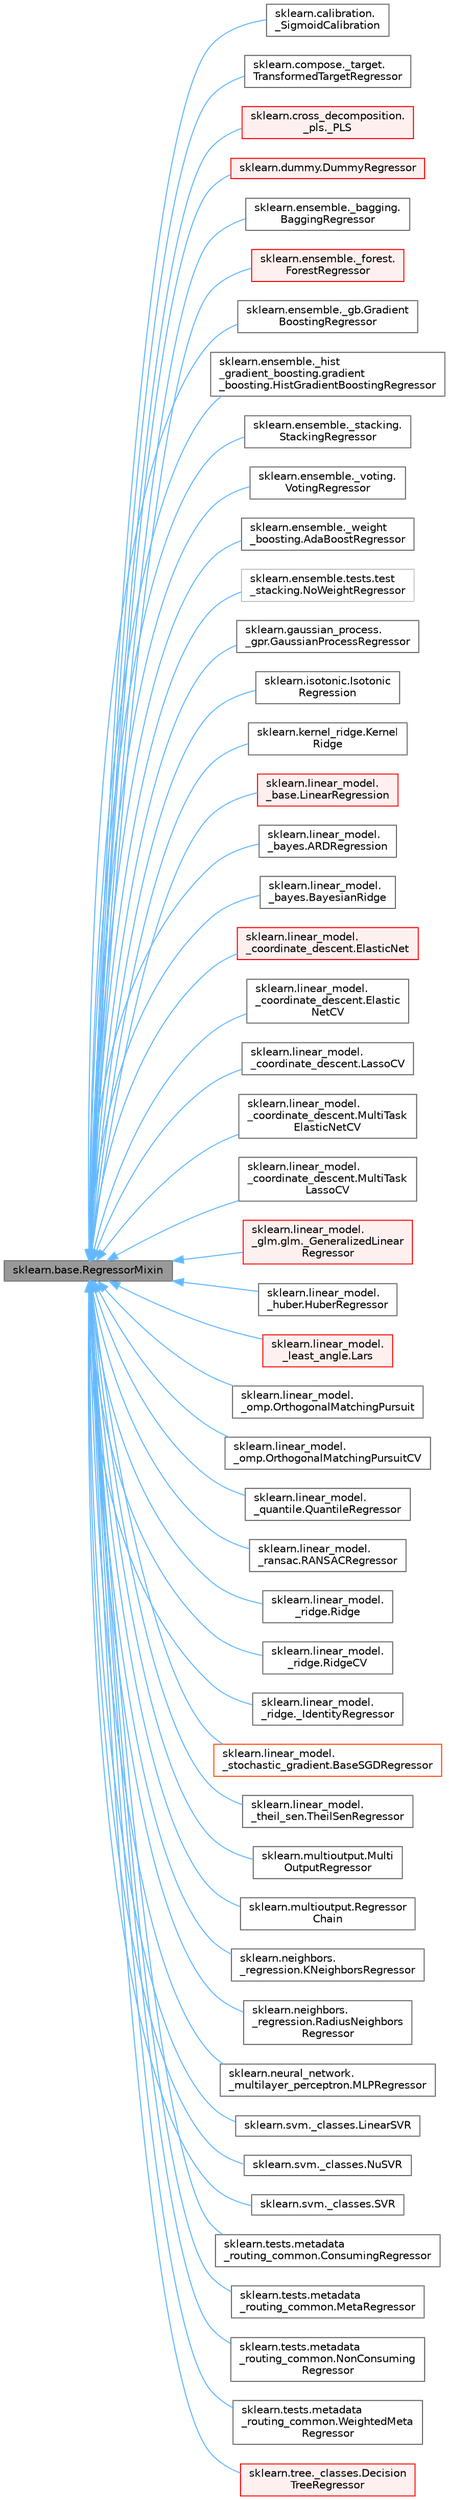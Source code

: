 digraph "sklearn.base.RegressorMixin"
{
 // LATEX_PDF_SIZE
  bgcolor="transparent";
  edge [fontname=Helvetica,fontsize=10,labelfontname=Helvetica,labelfontsize=10];
  node [fontname=Helvetica,fontsize=10,shape=box,height=0.2,width=0.4];
  rankdir="LR";
  Node1 [id="Node000001",label="sklearn.base.RegressorMixin",height=0.2,width=0.4,color="gray40", fillcolor="grey60", style="filled", fontcolor="black",tooltip=" "];
  Node1 -> Node2 [id="edge1_Node000001_Node000002",dir="back",color="steelblue1",style="solid",tooltip=" "];
  Node2 [id="Node000002",label="sklearn.calibration.\l_SigmoidCalibration",height=0.2,width=0.4,color="gray40", fillcolor="white", style="filled",URL="$d4/d0d/classsklearn_1_1calibration_1_1__SigmoidCalibration.html",tooltip=" "];
  Node1 -> Node3 [id="edge2_Node000001_Node000003",dir="back",color="steelblue1",style="solid",tooltip=" "];
  Node3 [id="Node000003",label="sklearn.compose._target.\lTransformedTargetRegressor",height=0.2,width=0.4,color="gray40", fillcolor="white", style="filled",URL="$df/d6f/classsklearn_1_1compose_1_1__target_1_1TransformedTargetRegressor.html",tooltip=" "];
  Node1 -> Node4 [id="edge3_Node000001_Node000004",dir="back",color="steelblue1",style="solid",tooltip=" "];
  Node4 [id="Node000004",label="sklearn.cross_decomposition.\l_pls._PLS",height=0.2,width=0.4,color="red", fillcolor="#FFF0F0", style="filled",URL="$d2/dbd/classsklearn_1_1cross__decomposition_1_1__pls_1_1__PLS.html",tooltip=" "];
  Node1 -> Node8 [id="edge4_Node000001_Node000008",dir="back",color="steelblue1",style="solid",tooltip=" "];
  Node8 [id="Node000008",label="sklearn.dummy.DummyRegressor",height=0.2,width=0.4,color="red", fillcolor="#FFF0F0", style="filled",URL="$d1/dcb/classsklearn_1_1dummy_1_1DummyRegressor.html",tooltip=" "];
  Node1 -> Node13 [id="edge5_Node000001_Node000013",dir="back",color="steelblue1",style="solid",tooltip=" "];
  Node13 [id="Node000013",label="sklearn.ensemble._bagging.\lBaggingRegressor",height=0.2,width=0.4,color="gray40", fillcolor="white", style="filled",URL="$dd/dfe/classsklearn_1_1ensemble_1_1__bagging_1_1BaggingRegressor.html",tooltip=" "];
  Node1 -> Node14 [id="edge6_Node000001_Node000014",dir="back",color="steelblue1",style="solid",tooltip=" "];
  Node14 [id="Node000014",label="sklearn.ensemble._forest.\lForestRegressor",height=0.2,width=0.4,color="red", fillcolor="#FFF0F0", style="filled",URL="$d3/d11/classsklearn_1_1ensemble_1_1__forest_1_1ForestRegressor.html",tooltip=" "];
  Node1 -> Node17 [id="edge7_Node000001_Node000017",dir="back",color="steelblue1",style="solid",tooltip=" "];
  Node17 [id="Node000017",label="sklearn.ensemble._gb.Gradient\lBoostingRegressor",height=0.2,width=0.4,color="gray40", fillcolor="white", style="filled",URL="$d7/d00/classsklearn_1_1ensemble_1_1__gb_1_1GradientBoostingRegressor.html",tooltip=" "];
  Node1 -> Node18 [id="edge8_Node000001_Node000018",dir="back",color="steelblue1",style="solid",tooltip=" "];
  Node18 [id="Node000018",label="sklearn.ensemble._hist\l_gradient_boosting.gradient\l_boosting.HistGradientBoostingRegressor",height=0.2,width=0.4,color="gray40", fillcolor="white", style="filled",URL="$d0/db8/classsklearn_1_1ensemble_1_1__hist__gradient__boosting_1_1gradient__boosting_1_1HistGradientBoostingRegressor.html",tooltip=" "];
  Node1 -> Node19 [id="edge9_Node000001_Node000019",dir="back",color="steelblue1",style="solid",tooltip=" "];
  Node19 [id="Node000019",label="sklearn.ensemble._stacking.\lStackingRegressor",height=0.2,width=0.4,color="gray40", fillcolor="white", style="filled",URL="$d7/dd2/classsklearn_1_1ensemble_1_1__stacking_1_1StackingRegressor.html",tooltip=" "];
  Node1 -> Node20 [id="edge10_Node000001_Node000020",dir="back",color="steelblue1",style="solid",tooltip=" "];
  Node20 [id="Node000020",label="sklearn.ensemble._voting.\lVotingRegressor",height=0.2,width=0.4,color="gray40", fillcolor="white", style="filled",URL="$db/d61/classsklearn_1_1ensemble_1_1__voting_1_1VotingRegressor.html",tooltip=" "];
  Node1 -> Node21 [id="edge11_Node000001_Node000021",dir="back",color="steelblue1",style="solid",tooltip=" "];
  Node21 [id="Node000021",label="sklearn.ensemble._weight\l_boosting.AdaBoostRegressor",height=0.2,width=0.4,color="gray40", fillcolor="white", style="filled",URL="$d3/d43/classsklearn_1_1ensemble_1_1__weight__boosting_1_1AdaBoostRegressor.html",tooltip=" "];
  Node1 -> Node22 [id="edge12_Node000001_Node000022",dir="back",color="steelblue1",style="solid",tooltip=" "];
  Node22 [id="Node000022",label="sklearn.ensemble.tests.test\l_stacking.NoWeightRegressor",height=0.2,width=0.4,color="grey75", fillcolor="white", style="filled",URL="$dd/d83/classsklearn_1_1ensemble_1_1tests_1_1test__stacking_1_1NoWeightRegressor.html",tooltip=" "];
  Node1 -> Node23 [id="edge13_Node000001_Node000023",dir="back",color="steelblue1",style="solid",tooltip=" "];
  Node23 [id="Node000023",label="sklearn.gaussian_process.\l_gpr.GaussianProcessRegressor",height=0.2,width=0.4,color="gray40", fillcolor="white", style="filled",URL="$df/d2a/classsklearn_1_1gaussian__process_1_1__gpr_1_1GaussianProcessRegressor.html",tooltip=" "];
  Node1 -> Node24 [id="edge14_Node000001_Node000024",dir="back",color="steelblue1",style="solid",tooltip=" "];
  Node24 [id="Node000024",label="sklearn.isotonic.Isotonic\lRegression",height=0.2,width=0.4,color="gray40", fillcolor="white", style="filled",URL="$d6/d87/classsklearn_1_1isotonic_1_1IsotonicRegression.html",tooltip=" "];
  Node1 -> Node25 [id="edge15_Node000001_Node000025",dir="back",color="steelblue1",style="solid",tooltip=" "];
  Node25 [id="Node000025",label="sklearn.kernel_ridge.Kernel\lRidge",height=0.2,width=0.4,color="gray40", fillcolor="white", style="filled",URL="$de/d53/classsklearn_1_1kernel__ridge_1_1KernelRidge.html",tooltip=" "];
  Node1 -> Node26 [id="edge16_Node000001_Node000026",dir="back",color="steelblue1",style="solid",tooltip=" "];
  Node26 [id="Node000026",label="sklearn.linear_model.\l_base.LinearRegression",height=0.2,width=0.4,color="red", fillcolor="#FFF0F0", style="filled",URL="$d3/d28/classsklearn_1_1linear__model_1_1__base_1_1LinearRegression.html",tooltip=" "];
  Node1 -> Node29 [id="edge17_Node000001_Node000029",dir="back",color="steelblue1",style="solid",tooltip=" "];
  Node29 [id="Node000029",label="sklearn.linear_model.\l_bayes.ARDRegression",height=0.2,width=0.4,color="gray40", fillcolor="white", style="filled",URL="$d3/d2c/classsklearn_1_1linear__model_1_1__bayes_1_1ARDRegression.html",tooltip=" "];
  Node1 -> Node30 [id="edge18_Node000001_Node000030",dir="back",color="steelblue1",style="solid",tooltip=" "];
  Node30 [id="Node000030",label="sklearn.linear_model.\l_bayes.BayesianRidge",height=0.2,width=0.4,color="gray40", fillcolor="white", style="filled",URL="$dc/d99/classsklearn_1_1linear__model_1_1__bayes_1_1BayesianRidge.html",tooltip="BayesianRidge regression."];
  Node1 -> Node31 [id="edge19_Node000001_Node000031",dir="back",color="steelblue1",style="solid",tooltip=" "];
  Node31 [id="Node000031",label="sklearn.linear_model.\l_coordinate_descent.ElasticNet",height=0.2,width=0.4,color="red", fillcolor="#FFF0F0", style="filled",URL="$d6/d67/classsklearn_1_1linear__model_1_1__coordinate__descent_1_1ElasticNet.html",tooltip="ElasticNet model."];
  Node1 -> Node35 [id="edge20_Node000001_Node000035",dir="back",color="steelblue1",style="solid",tooltip=" "];
  Node35 [id="Node000035",label="sklearn.linear_model.\l_coordinate_descent.Elastic\lNetCV",height=0.2,width=0.4,color="gray40", fillcolor="white", style="filled",URL="$dc/db5/classsklearn_1_1linear__model_1_1__coordinate__descent_1_1ElasticNetCV.html",tooltip=" "];
  Node1 -> Node36 [id="edge21_Node000001_Node000036",dir="back",color="steelblue1",style="solid",tooltip=" "];
  Node36 [id="Node000036",label="sklearn.linear_model.\l_coordinate_descent.LassoCV",height=0.2,width=0.4,color="gray40", fillcolor="white", style="filled",URL="$df/da5/classsklearn_1_1linear__model_1_1__coordinate__descent_1_1LassoCV.html",tooltip=" "];
  Node1 -> Node37 [id="edge22_Node000001_Node000037",dir="back",color="steelblue1",style="solid",tooltip=" "];
  Node37 [id="Node000037",label="sklearn.linear_model.\l_coordinate_descent.MultiTask\lElasticNetCV",height=0.2,width=0.4,color="gray40", fillcolor="white", style="filled",URL="$d0/dcb/classsklearn_1_1linear__model_1_1__coordinate__descent_1_1MultiTaskElasticNetCV.html",tooltip=" "];
  Node1 -> Node38 [id="edge23_Node000001_Node000038",dir="back",color="steelblue1",style="solid",tooltip=" "];
  Node38 [id="Node000038",label="sklearn.linear_model.\l_coordinate_descent.MultiTask\lLassoCV",height=0.2,width=0.4,color="gray40", fillcolor="white", style="filled",URL="$d4/d53/classsklearn_1_1linear__model_1_1__coordinate__descent_1_1MultiTaskLassoCV.html",tooltip=" "];
  Node1 -> Node39 [id="edge24_Node000001_Node000039",dir="back",color="steelblue1",style="solid",tooltip=" "];
  Node39 [id="Node000039",label="sklearn.linear_model.\l_glm.glm._GeneralizedLinear\lRegressor",height=0.2,width=0.4,color="red", fillcolor="#FFF0F0", style="filled",URL="$dc/d47/classsklearn_1_1linear__model_1_1__glm_1_1glm_1_1__GeneralizedLinearRegressor.html",tooltip=" "];
  Node1 -> Node44 [id="edge25_Node000001_Node000044",dir="back",color="steelblue1",style="solid",tooltip=" "];
  Node44 [id="Node000044",label="sklearn.linear_model.\l_huber.HuberRegressor",height=0.2,width=0.4,color="gray40", fillcolor="white", style="filled",URL="$d8/d72/classsklearn_1_1linear__model_1_1__huber_1_1HuberRegressor.html",tooltip=" "];
  Node1 -> Node45 [id="edge26_Node000001_Node000045",dir="back",color="steelblue1",style="solid",tooltip=" "];
  Node45 [id="Node000045",label="sklearn.linear_model.\l_least_angle.Lars",height=0.2,width=0.4,color="red", fillcolor="#FFF0F0", style="filled",URL="$d5/d12/classsklearn_1_1linear__model_1_1__least__angle_1_1Lars.html",tooltip="Estimator classes."];
  Node1 -> Node50 [id="edge27_Node000001_Node000050",dir="back",color="steelblue1",style="solid",tooltip=" "];
  Node50 [id="Node000050",label="sklearn.linear_model.\l_omp.OrthogonalMatchingPursuit",height=0.2,width=0.4,color="gray40", fillcolor="white", style="filled",URL="$d5/d9d/classsklearn_1_1linear__model_1_1__omp_1_1OrthogonalMatchingPursuit.html",tooltip=" "];
  Node1 -> Node51 [id="edge28_Node000001_Node000051",dir="back",color="steelblue1",style="solid",tooltip=" "];
  Node51 [id="Node000051",label="sklearn.linear_model.\l_omp.OrthogonalMatchingPursuitCV",height=0.2,width=0.4,color="gray40", fillcolor="white", style="filled",URL="$db/dd5/classsklearn_1_1linear__model_1_1__omp_1_1OrthogonalMatchingPursuitCV.html",tooltip=" "];
  Node1 -> Node52 [id="edge29_Node000001_Node000052",dir="back",color="steelblue1",style="solid",tooltip=" "];
  Node52 [id="Node000052",label="sklearn.linear_model.\l_quantile.QuantileRegressor",height=0.2,width=0.4,color="gray40", fillcolor="white", style="filled",URL="$dc/dbe/classsklearn_1_1linear__model_1_1__quantile_1_1QuantileRegressor.html",tooltip=" "];
  Node1 -> Node53 [id="edge30_Node000001_Node000053",dir="back",color="steelblue1",style="solid",tooltip=" "];
  Node53 [id="Node000053",label="sklearn.linear_model.\l_ransac.RANSACRegressor",height=0.2,width=0.4,color="gray40", fillcolor="white", style="filled",URL="$de/d7f/classsklearn_1_1linear__model_1_1__ransac_1_1RANSACRegressor.html",tooltip=" "];
  Node1 -> Node54 [id="edge31_Node000001_Node000054",dir="back",color="steelblue1",style="solid",tooltip=" "];
  Node54 [id="Node000054",label="sklearn.linear_model.\l_ridge.Ridge",height=0.2,width=0.4,color="gray40", fillcolor="white", style="filled",URL="$d2/d6b/classsklearn_1_1linear__model_1_1__ridge_1_1Ridge.html",tooltip=" "];
  Node1 -> Node55 [id="edge32_Node000001_Node000055",dir="back",color="steelblue1",style="solid",tooltip=" "];
  Node55 [id="Node000055",label="sklearn.linear_model.\l_ridge.RidgeCV",height=0.2,width=0.4,color="gray40", fillcolor="white", style="filled",URL="$d7/d41/classsklearn_1_1linear__model_1_1__ridge_1_1RidgeCV.html",tooltip=" "];
  Node1 -> Node56 [id="edge33_Node000001_Node000056",dir="back",color="steelblue1",style="solid",tooltip=" "];
  Node56 [id="Node000056",label="sklearn.linear_model.\l_ridge._IdentityRegressor",height=0.2,width=0.4,color="gray40", fillcolor="white", style="filled",URL="$d0/d38/classsklearn_1_1linear__model_1_1__ridge_1_1__IdentityRegressor.html",tooltip=" "];
  Node1 -> Node57 [id="edge34_Node000001_Node000057",dir="back",color="steelblue1",style="solid",tooltip=" "];
  Node57 [id="Node000057",label="sklearn.linear_model.\l_stochastic_gradient.BaseSGDRegressor",height=0.2,width=0.4,color="orangered", fillcolor="white", style="filled",URL="$d1/d08/classsklearn_1_1linear__model_1_1__stochastic__gradient_1_1BaseSGDRegressor.html",tooltip=" "];
  Node1 -> Node61 [id="edge35_Node000001_Node000061",dir="back",color="steelblue1",style="solid",tooltip=" "];
  Node61 [id="Node000061",label="sklearn.linear_model.\l_theil_sen.TheilSenRegressor",height=0.2,width=0.4,color="gray40", fillcolor="white", style="filled",URL="$d6/d15/classsklearn_1_1linear__model_1_1__theil__sen_1_1TheilSenRegressor.html",tooltip=" "];
  Node1 -> Node62 [id="edge36_Node000001_Node000062",dir="back",color="steelblue1",style="solid",tooltip=" "];
  Node62 [id="Node000062",label="sklearn.multioutput.Multi\lOutputRegressor",height=0.2,width=0.4,color="gray40", fillcolor="white", style="filled",URL="$d2/d83/classsklearn_1_1multioutput_1_1MultiOutputRegressor.html",tooltip=" "];
  Node1 -> Node63 [id="edge37_Node000001_Node000063",dir="back",color="steelblue1",style="solid",tooltip=" "];
  Node63 [id="Node000063",label="sklearn.multioutput.Regressor\lChain",height=0.2,width=0.4,color="gray40", fillcolor="white", style="filled",URL="$d3/d81/classsklearn_1_1multioutput_1_1RegressorChain.html",tooltip=" "];
  Node1 -> Node64 [id="edge38_Node000001_Node000064",dir="back",color="steelblue1",style="solid",tooltip=" "];
  Node64 [id="Node000064",label="sklearn.neighbors.\l_regression.KNeighborsRegressor",height=0.2,width=0.4,color="gray40", fillcolor="white", style="filled",URL="$d4/d06/classsklearn_1_1neighbors_1_1__regression_1_1KNeighborsRegressor.html",tooltip=" "];
  Node1 -> Node65 [id="edge39_Node000001_Node000065",dir="back",color="steelblue1",style="solid",tooltip=" "];
  Node65 [id="Node000065",label="sklearn.neighbors.\l_regression.RadiusNeighbors\lRegressor",height=0.2,width=0.4,color="gray40", fillcolor="white", style="filled",URL="$d3/dcc/classsklearn_1_1neighbors_1_1__regression_1_1RadiusNeighborsRegressor.html",tooltip=" "];
  Node1 -> Node66 [id="edge40_Node000001_Node000066",dir="back",color="steelblue1",style="solid",tooltip=" "];
  Node66 [id="Node000066",label="sklearn.neural_network.\l_multilayer_perceptron.MLPRegressor",height=0.2,width=0.4,color="gray40", fillcolor="white", style="filled",URL="$d6/dc9/classsklearn_1_1neural__network_1_1__multilayer__perceptron_1_1MLPRegressor.html",tooltip=" "];
  Node1 -> Node67 [id="edge41_Node000001_Node000067",dir="back",color="steelblue1",style="solid",tooltip=" "];
  Node67 [id="Node000067",label="sklearn.svm._classes.LinearSVR",height=0.2,width=0.4,color="gray40", fillcolor="white", style="filled",URL="$d7/dc8/classsklearn_1_1svm_1_1__classes_1_1LinearSVR.html",tooltip=" "];
  Node1 -> Node68 [id="edge42_Node000001_Node000068",dir="back",color="steelblue1",style="solid",tooltip=" "];
  Node68 [id="Node000068",label="sklearn.svm._classes.NuSVR",height=0.2,width=0.4,color="gray40", fillcolor="white", style="filled",URL="$df/d4c/classsklearn_1_1svm_1_1__classes_1_1NuSVR.html",tooltip=" "];
  Node1 -> Node69 [id="edge43_Node000001_Node000069",dir="back",color="steelblue1",style="solid",tooltip=" "];
  Node69 [id="Node000069",label="sklearn.svm._classes.SVR",height=0.2,width=0.4,color="gray40", fillcolor="white", style="filled",URL="$d6/d20/classsklearn_1_1svm_1_1__classes_1_1SVR.html",tooltip=" "];
  Node1 -> Node70 [id="edge44_Node000001_Node000070",dir="back",color="steelblue1",style="solid",tooltip=" "];
  Node70 [id="Node000070",label="sklearn.tests.metadata\l_routing_common.ConsumingRegressor",height=0.2,width=0.4,color="gray40", fillcolor="white", style="filled",URL="$d4/d04/classsklearn_1_1tests_1_1metadata__routing__common_1_1ConsumingRegressor.html",tooltip=" "];
  Node1 -> Node71 [id="edge45_Node000001_Node000071",dir="back",color="steelblue1",style="solid",tooltip=" "];
  Node71 [id="Node000071",label="sklearn.tests.metadata\l_routing_common.MetaRegressor",height=0.2,width=0.4,color="gray40", fillcolor="white", style="filled",URL="$d9/d50/classsklearn_1_1tests_1_1metadata__routing__common_1_1MetaRegressor.html",tooltip=" "];
  Node1 -> Node72 [id="edge46_Node000001_Node000072",dir="back",color="steelblue1",style="solid",tooltip=" "];
  Node72 [id="Node000072",label="sklearn.tests.metadata\l_routing_common.NonConsuming\lRegressor",height=0.2,width=0.4,color="gray40", fillcolor="white", style="filled",URL="$dc/d22/classsklearn_1_1tests_1_1metadata__routing__common_1_1NonConsumingRegressor.html",tooltip=" "];
  Node1 -> Node73 [id="edge47_Node000001_Node000073",dir="back",color="steelblue1",style="solid",tooltip=" "];
  Node73 [id="Node000073",label="sklearn.tests.metadata\l_routing_common.WeightedMeta\lRegressor",height=0.2,width=0.4,color="gray40", fillcolor="white", style="filled",URL="$d9/de1/classsklearn_1_1tests_1_1metadata__routing__common_1_1WeightedMetaRegressor.html",tooltip=" "];
  Node1 -> Node74 [id="edge48_Node000001_Node000074",dir="back",color="steelblue1",style="solid",tooltip=" "];
  Node74 [id="Node000074",label="sklearn.tree._classes.Decision\lTreeRegressor",height=0.2,width=0.4,color="red", fillcolor="#FFF0F0", style="filled",URL="$d6/dc7/classsklearn_1_1tree_1_1__classes_1_1DecisionTreeRegressor.html",tooltip=" "];
}
